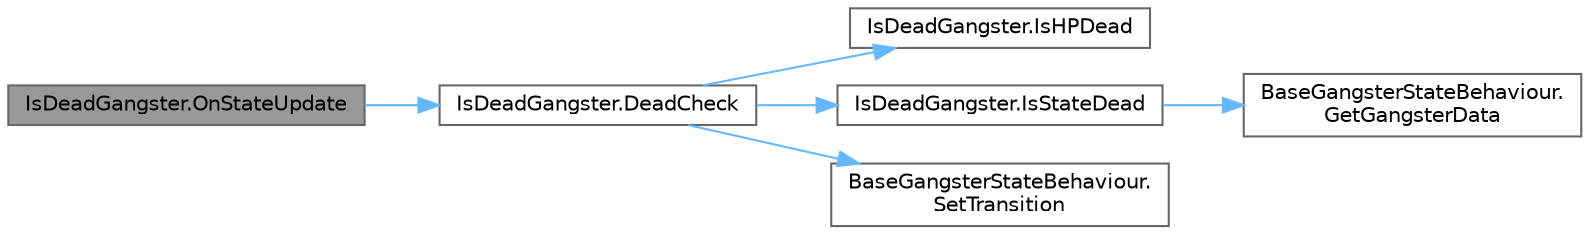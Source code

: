 digraph "IsDeadGangster.OnStateUpdate"
{
 // LATEX_PDF_SIZE
  bgcolor="transparent";
  edge [fontname=Helvetica,fontsize=10,labelfontname=Helvetica,labelfontsize=10];
  node [fontname=Helvetica,fontsize=10,shape=box,height=0.2,width=0.4];
  rankdir="LR";
  Node1 [id="Node000001",label="IsDeadGangster.OnStateUpdate",height=0.2,width=0.4,color="gray40", fillcolor="grey60", style="filled", fontcolor="black",tooltip=" "];
  Node1 -> Node2 [id="edge1_Node000001_Node000002",color="steelblue1",style="solid",tooltip=" "];
  Node2 [id="Node000002",label="IsDeadGangster.DeadCheck",height=0.2,width=0.4,color="grey40", fillcolor="white", style="filled",URL="$class_is_dead_gangster.html#aab6fa09afc748e31dba3a766bb1a04be",tooltip="死亡状態か確認 Updateで回す"];
  Node2 -> Node3 [id="edge2_Node000002_Node000003",color="steelblue1",style="solid",tooltip=" "];
  Node3 [id="Node000003",label="IsDeadGangster.IsHPDead",height=0.2,width=0.4,color="grey40", fillcolor="white", style="filled",URL="$class_is_dead_gangster.html#aa14dd7d13c3804f96e28763833e977a0",tooltip="HPが0以下か確認"];
  Node2 -> Node4 [id="edge3_Node000002_Node000004",color="steelblue1",style="solid",tooltip=" "];
  Node4 [id="Node000004",label="IsDeadGangster.IsStateDead",height=0.2,width=0.4,color="grey40", fillcolor="white", style="filled",URL="$class_is_dead_gangster.html#a456742a4738806e6fd44f059adbd5583",tooltip="ステート(GangsterState)が死亡状態か確認"];
  Node4 -> Node5 [id="edge4_Node000004_Node000005",color="steelblue1",style="solid",tooltip=" "];
  Node5 [id="Node000005",label="BaseGangsterStateBehaviour.\lGetGangsterData",height=0.2,width=0.4,color="grey40", fillcolor="white", style="filled",URL="$class_base_gangster_state_behaviour.html#a63287c9cd3b04561acd9b74689d9ac94",tooltip="客情報が存在するかのチェック"];
  Node2 -> Node6 [id="edge5_Node000002_Node000006",color="steelblue1",style="solid",tooltip=" "];
  Node6 [id="Node000006",label="BaseGangsterStateBehaviour.\lSetTransition",height=0.2,width=0.4,color="grey40", fillcolor="white", style="filled",URL="$class_base_gangster_state_behaviour.html#ac530dbe6cb729f45fc127b5f775963e7",tooltip=" "];
}
